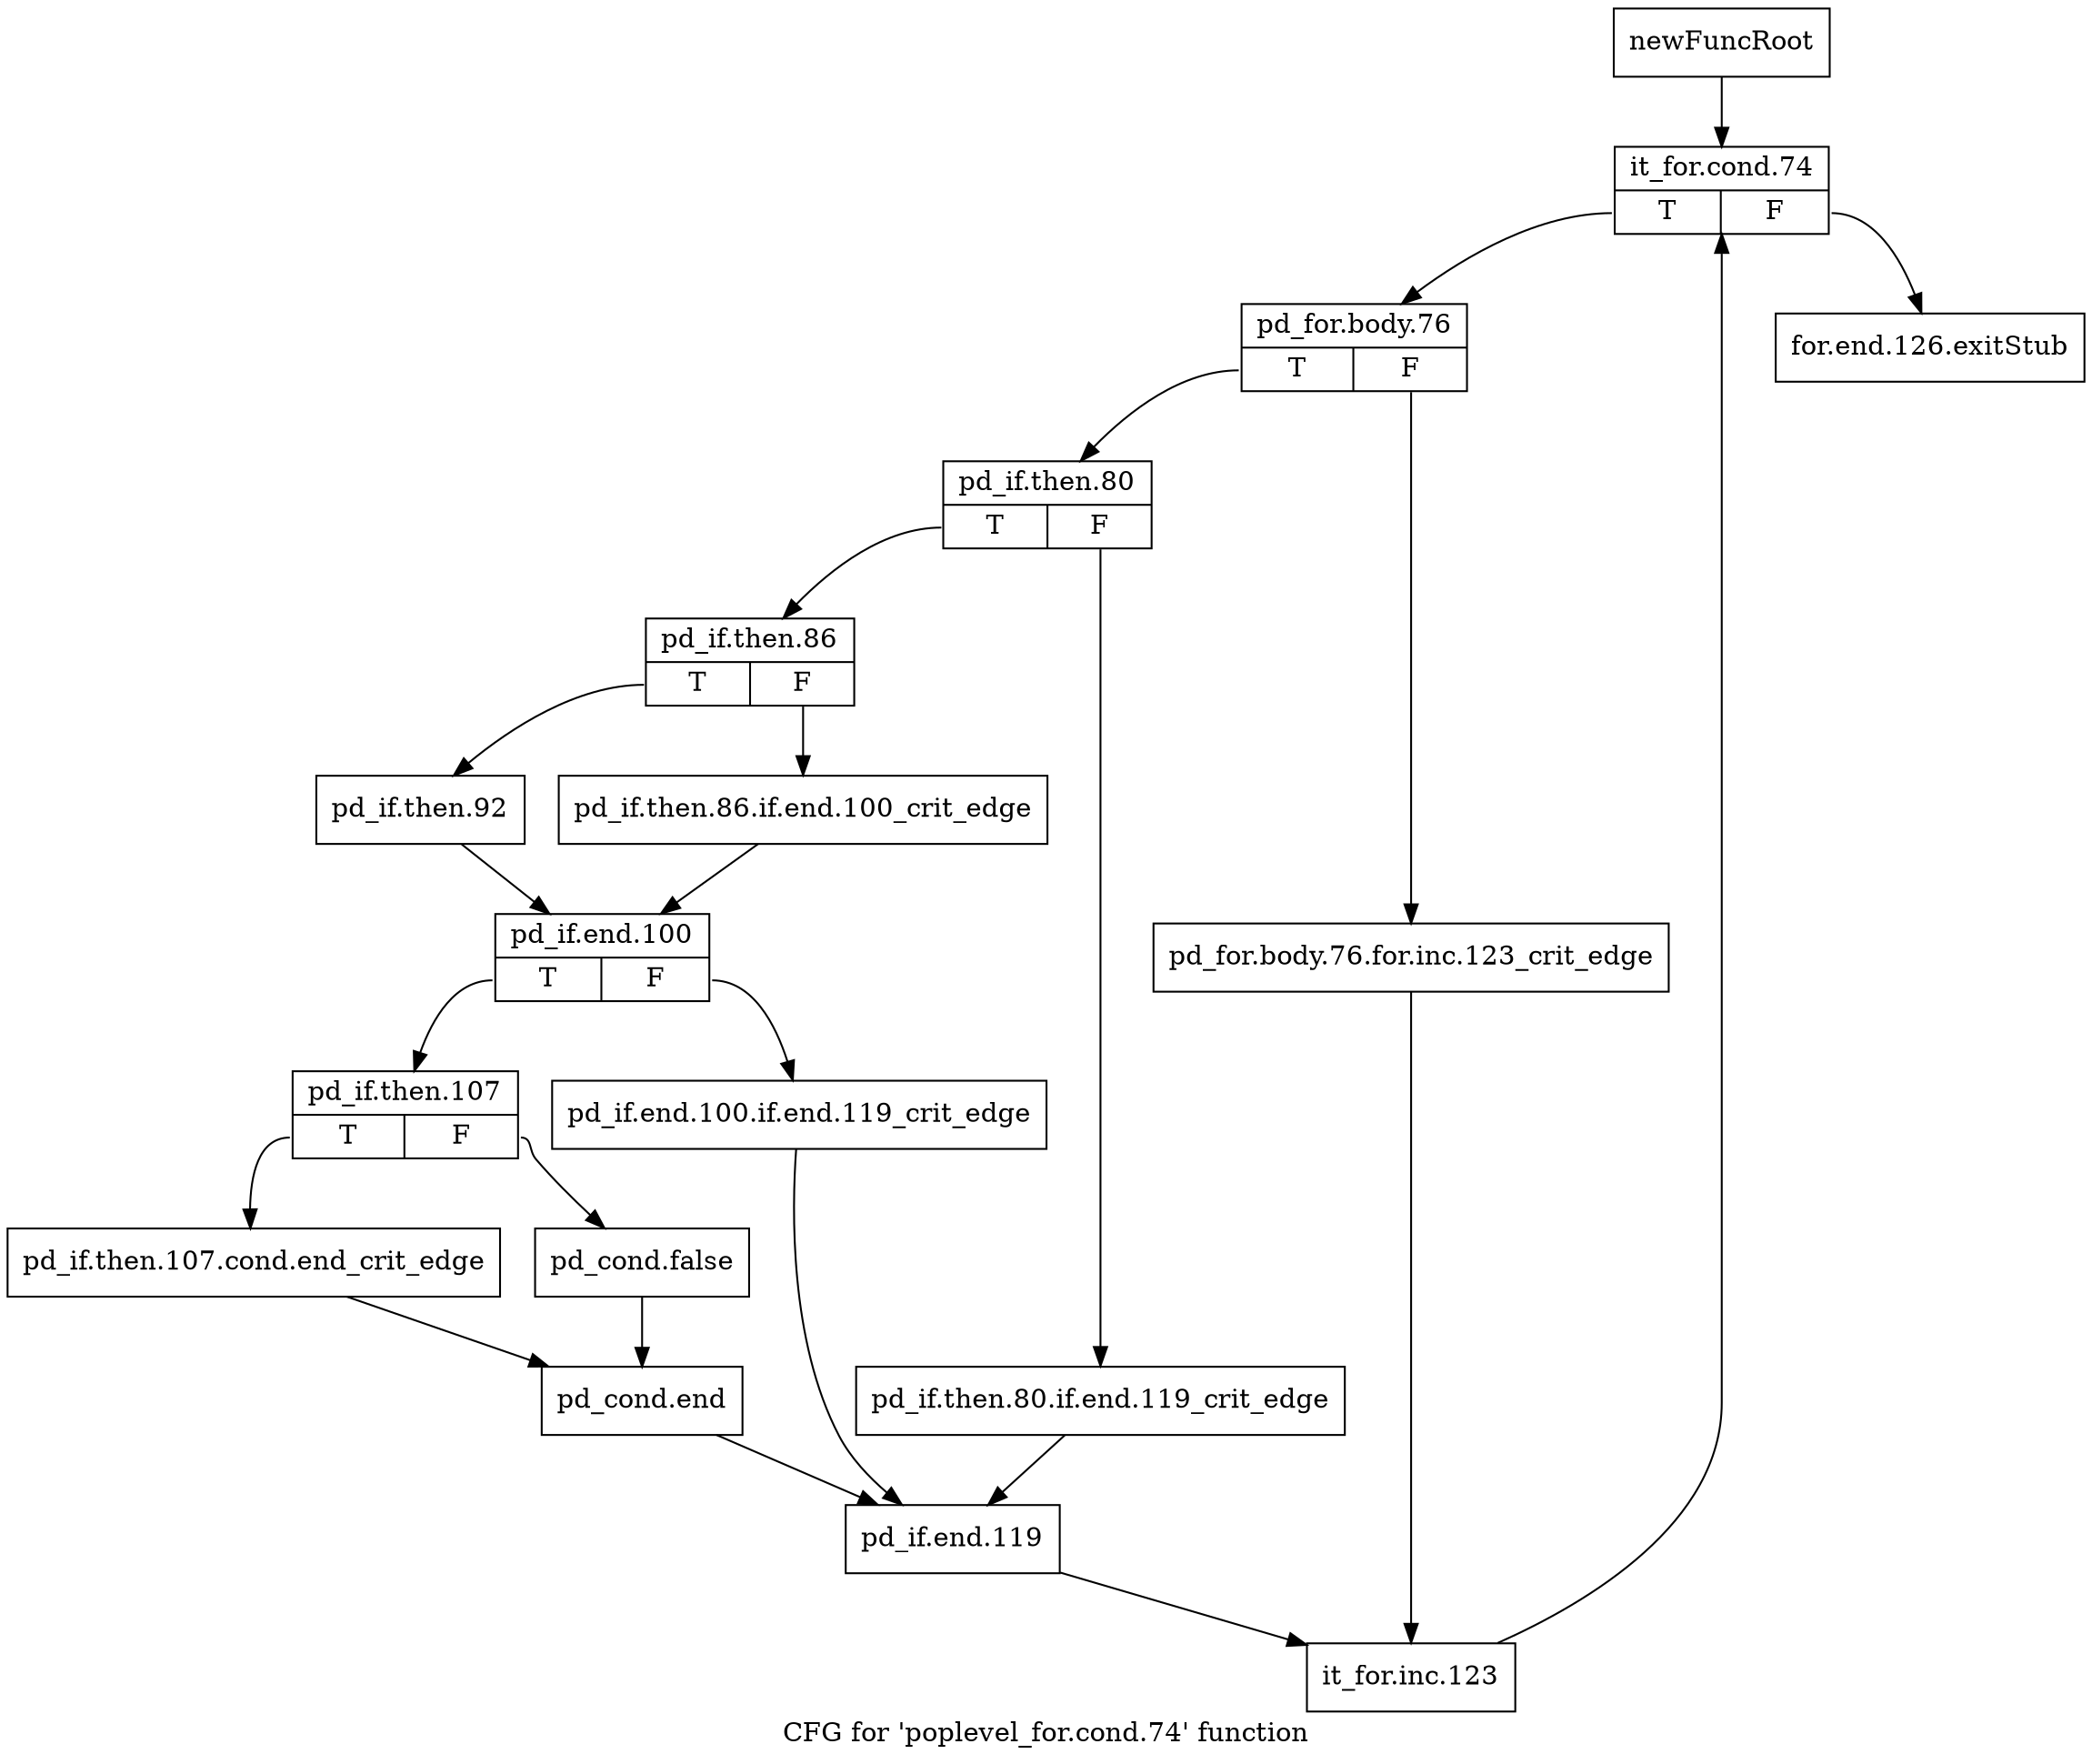 digraph "CFG for 'poplevel_for.cond.74' function" {
	label="CFG for 'poplevel_for.cond.74' function";

	Node0x9f79510 [shape=record,label="{newFuncRoot}"];
	Node0x9f79510 -> Node0x9f795b0;
	Node0x9f79560 [shape=record,label="{for.end.126.exitStub}"];
	Node0x9f795b0 [shape=record,label="{it_for.cond.74|{<s0>T|<s1>F}}"];
	Node0x9f795b0:s0 -> Node0x9f79600;
	Node0x9f795b0:s1 -> Node0x9f79560;
	Node0x9f79600 [shape=record,label="{pd_for.body.76|{<s0>T|<s1>F}}"];
	Node0x9f79600:s0 -> Node0x9f796a0;
	Node0x9f79600:s1 -> Node0x9f79650;
	Node0x9f79650 [shape=record,label="{pd_for.body.76.for.inc.123_crit_edge}"];
	Node0x9f79650 -> Node0x9f79a60;
	Node0x9f796a0 [shape=record,label="{pd_if.then.80|{<s0>T|<s1>F}}"];
	Node0x9f796a0:s0 -> Node0x9f79740;
	Node0x9f796a0:s1 -> Node0x9f796f0;
	Node0x9f796f0 [shape=record,label="{pd_if.then.80.if.end.119_crit_edge}"];
	Node0x9f796f0 -> Node0x9f79a10;
	Node0x9f79740 [shape=record,label="{pd_if.then.86|{<s0>T|<s1>F}}"];
	Node0x9f79740:s0 -> Node0x9f797e0;
	Node0x9f79740:s1 -> Node0x9f79790;
	Node0x9f79790 [shape=record,label="{pd_if.then.86.if.end.100_crit_edge}"];
	Node0x9f79790 -> Node0x9f79830;
	Node0x9f797e0 [shape=record,label="{pd_if.then.92}"];
	Node0x9f797e0 -> Node0x9f79830;
	Node0x9f79830 [shape=record,label="{pd_if.end.100|{<s0>T|<s1>F}}"];
	Node0x9f79830:s0 -> Node0x9f798d0;
	Node0x9f79830:s1 -> Node0x9f79880;
	Node0x9f79880 [shape=record,label="{pd_if.end.100.if.end.119_crit_edge}"];
	Node0x9f79880 -> Node0x9f79a10;
	Node0x9f798d0 [shape=record,label="{pd_if.then.107|{<s0>T|<s1>F}}"];
	Node0x9f798d0:s0 -> Node0x9f79970;
	Node0x9f798d0:s1 -> Node0x9f79920;
	Node0x9f79920 [shape=record,label="{pd_cond.false}"];
	Node0x9f79920 -> Node0x9f799c0;
	Node0x9f79970 [shape=record,label="{pd_if.then.107.cond.end_crit_edge}"];
	Node0x9f79970 -> Node0x9f799c0;
	Node0x9f799c0 [shape=record,label="{pd_cond.end}"];
	Node0x9f799c0 -> Node0x9f79a10;
	Node0x9f79a10 [shape=record,label="{pd_if.end.119}"];
	Node0x9f79a10 -> Node0x9f79a60;
	Node0x9f79a60 [shape=record,label="{it_for.inc.123}"];
	Node0x9f79a60 -> Node0x9f795b0;
}
